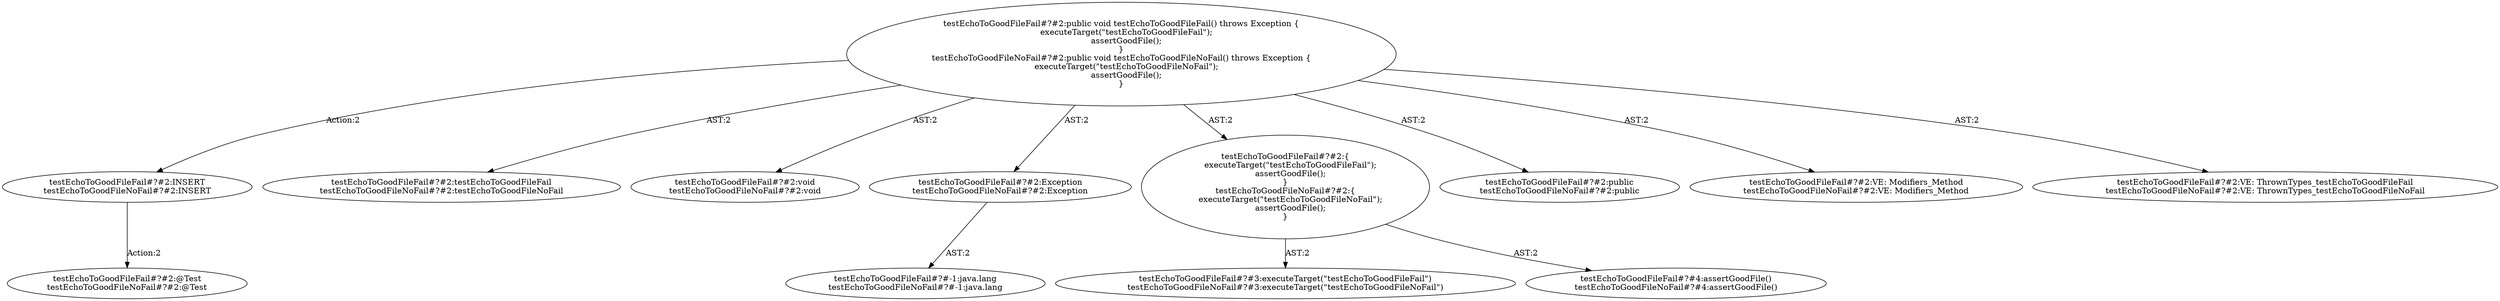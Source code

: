 digraph "Pattern" {
0 [label="testEchoToGoodFileFail#?#2:INSERT
testEchoToGoodFileNoFail#?#2:INSERT" shape=ellipse]
1 [label="testEchoToGoodFileFail#?#2:public void testEchoToGoodFileFail() throws Exception \{
    executeTarget(\"testEchoToGoodFileFail\");
    assertGoodFile();
\}
testEchoToGoodFileNoFail#?#2:public void testEchoToGoodFileNoFail() throws Exception \{
    executeTarget(\"testEchoToGoodFileNoFail\");
    assertGoodFile();
\}" shape=ellipse]
2 [label="testEchoToGoodFileFail#?#2:testEchoToGoodFileFail
testEchoToGoodFileNoFail#?#2:testEchoToGoodFileNoFail" shape=ellipse]
3 [label="testEchoToGoodFileFail#?#2:void
testEchoToGoodFileNoFail#?#2:void" shape=ellipse]
4 [label="testEchoToGoodFileFail#?#2:Exception
testEchoToGoodFileNoFail#?#2:Exception" shape=ellipse]
5 [label="testEchoToGoodFileFail#?#-1:java.lang
testEchoToGoodFileNoFail#?#-1:java.lang" shape=ellipse]
6 [label="testEchoToGoodFileFail#?#2:\{
    executeTarget(\"testEchoToGoodFileFail\");
    assertGoodFile();
\}
testEchoToGoodFileNoFail#?#2:\{
    executeTarget(\"testEchoToGoodFileNoFail\");
    assertGoodFile();
\}" shape=ellipse]
7 [label="testEchoToGoodFileFail#?#3:executeTarget(\"testEchoToGoodFileFail\")
testEchoToGoodFileNoFail#?#3:executeTarget(\"testEchoToGoodFileNoFail\")" shape=ellipse]
8 [label="testEchoToGoodFileFail#?#4:assertGoodFile()
testEchoToGoodFileNoFail#?#4:assertGoodFile()" shape=ellipse]
9 [label="testEchoToGoodFileFail#?#2:public
testEchoToGoodFileNoFail#?#2:public" shape=ellipse]
10 [label="testEchoToGoodFileFail#?#2:VE: Modifiers_Method
testEchoToGoodFileNoFail#?#2:VE: Modifiers_Method" shape=ellipse]
11 [label="testEchoToGoodFileFail#?#2:VE: ThrownTypes_testEchoToGoodFileFail
testEchoToGoodFileNoFail#?#2:VE: ThrownTypes_testEchoToGoodFileNoFail" shape=ellipse]
12 [label="testEchoToGoodFileFail#?#2:@Test
testEchoToGoodFileNoFail#?#2:@Test" shape=ellipse]
0 -> 12 [label="Action:2"];
1 -> 0 [label="Action:2"];
1 -> 2 [label="AST:2"];
1 -> 3 [label="AST:2"];
1 -> 4 [label="AST:2"];
1 -> 6 [label="AST:2"];
1 -> 9 [label="AST:2"];
1 -> 10 [label="AST:2"];
1 -> 11 [label="AST:2"];
4 -> 5 [label="AST:2"];
6 -> 7 [label="AST:2"];
6 -> 8 [label="AST:2"];
}